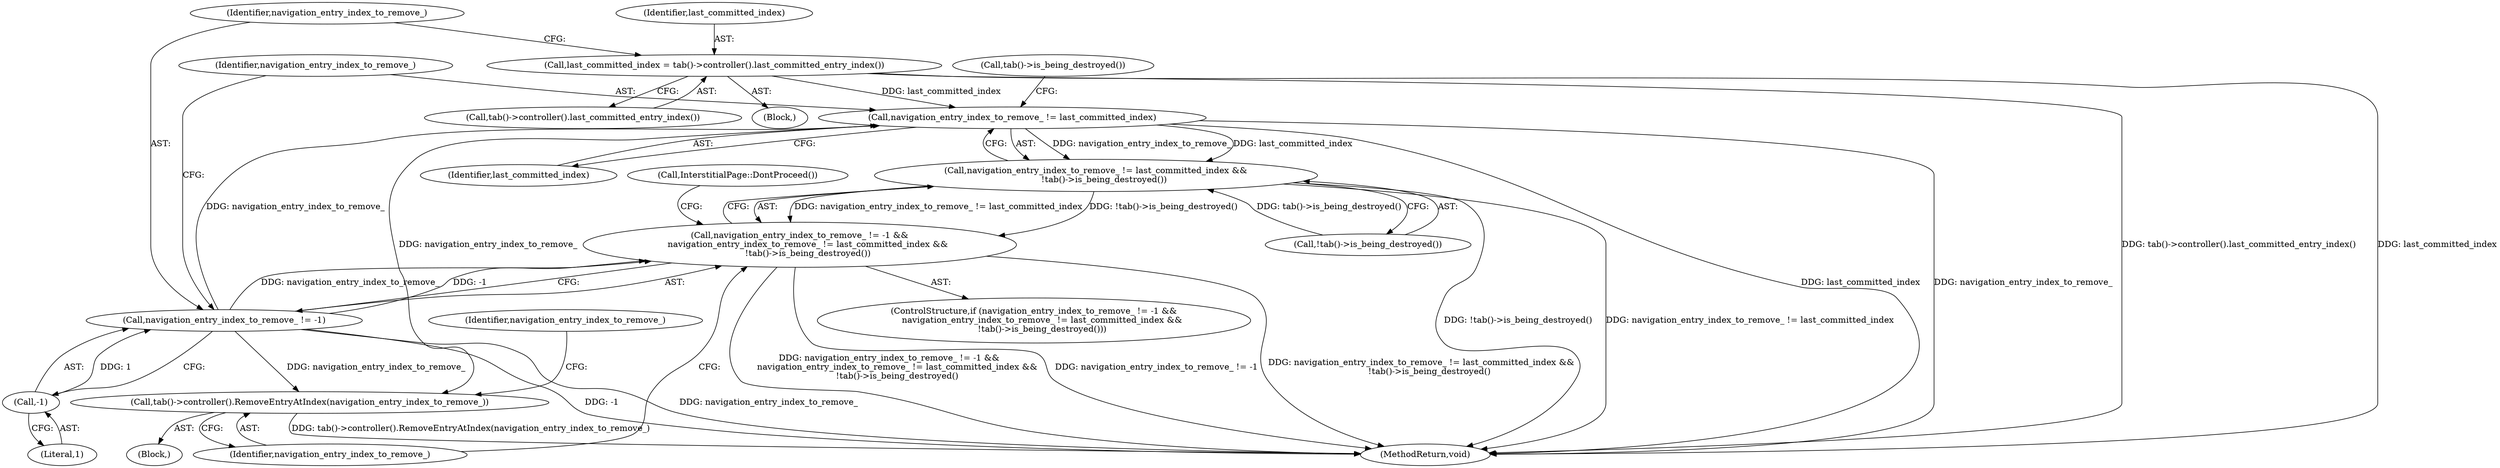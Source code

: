 digraph "0_Chrome_6a13a6c2fbae0b3269743e6a141fdfe0d9ec9793_0@API" {
"1000161" [label="(Call,navigation_entry_index_to_remove_ != last_committed_index)"];
"1000156" [label="(Call,navigation_entry_index_to_remove_ != -1)"];
"1000158" [label="(Call,-1)"];
"1000151" [label="(Call,last_committed_index = tab()->controller().last_committed_entry_index())"];
"1000160" [label="(Call,navigation_entry_index_to_remove_ != last_committed_index &&\n      !tab()->is_being_destroyed())"];
"1000155" [label="(Call,navigation_entry_index_to_remove_ != -1 &&\n      navigation_entry_index_to_remove_ != last_committed_index &&\n      !tab()->is_being_destroyed())"];
"1000167" [label="(Call,tab()->controller().RemoveEntryAtIndex(navigation_entry_index_to_remove_))"];
"1000160" [label="(Call,navigation_entry_index_to_remove_ != last_committed_index &&\n      !tab()->is_being_destroyed())"];
"1000166" [label="(Block,)"];
"1000157" [label="(Identifier,navigation_entry_index_to_remove_)"];
"1000163" [label="(Identifier,last_committed_index)"];
"1000156" [label="(Call,navigation_entry_index_to_remove_ != -1)"];
"1000158" [label="(Call,-1)"];
"1000161" [label="(Call,navigation_entry_index_to_remove_ != last_committed_index)"];
"1000162" [label="(Identifier,navigation_entry_index_to_remove_)"];
"1000155" [label="(Call,navigation_entry_index_to_remove_ != -1 &&\n      navigation_entry_index_to_remove_ != last_committed_index &&\n      !tab()->is_being_destroyed())"];
"1000170" [label="(Identifier,navigation_entry_index_to_remove_)"];
"1000165" [label="(Call,tab()->is_being_destroyed())"];
"1000168" [label="(Identifier,navigation_entry_index_to_remove_)"];
"1000154" [label="(ControlStructure,if (navigation_entry_index_to_remove_ != -1 &&\n      navigation_entry_index_to_remove_ != last_committed_index &&\n      !tab()->is_being_destroyed()))"];
"1000167" [label="(Call,tab()->controller().RemoveEntryAtIndex(navigation_entry_index_to_remove_))"];
"1000159" [label="(Literal,1)"];
"1000174" [label="(MethodReturn,void)"];
"1000164" [label="(Call,!tab()->is_being_destroyed())"];
"1000173" [label="(Call,InterstitialPage::DontProceed())"];
"1000153" [label="(Call,tab()->controller().last_committed_entry_index())"];
"1000151" [label="(Call,last_committed_index = tab()->controller().last_committed_entry_index())"];
"1000105" [label="(Block,)"];
"1000152" [label="(Identifier,last_committed_index)"];
"1000161" -> "1000160"  [label="AST: "];
"1000161" -> "1000163"  [label="CFG: "];
"1000162" -> "1000161"  [label="AST: "];
"1000163" -> "1000161"  [label="AST: "];
"1000165" -> "1000161"  [label="CFG: "];
"1000160" -> "1000161"  [label="CFG: "];
"1000161" -> "1000174"  [label="DDG: last_committed_index"];
"1000161" -> "1000174"  [label="DDG: navigation_entry_index_to_remove_"];
"1000161" -> "1000160"  [label="DDG: navigation_entry_index_to_remove_"];
"1000161" -> "1000160"  [label="DDG: last_committed_index"];
"1000156" -> "1000161"  [label="DDG: navigation_entry_index_to_remove_"];
"1000151" -> "1000161"  [label="DDG: last_committed_index"];
"1000161" -> "1000167"  [label="DDG: navigation_entry_index_to_remove_"];
"1000156" -> "1000155"  [label="AST: "];
"1000156" -> "1000158"  [label="CFG: "];
"1000157" -> "1000156"  [label="AST: "];
"1000158" -> "1000156"  [label="AST: "];
"1000162" -> "1000156"  [label="CFG: "];
"1000155" -> "1000156"  [label="CFG: "];
"1000156" -> "1000174"  [label="DDG: navigation_entry_index_to_remove_"];
"1000156" -> "1000174"  [label="DDG: -1"];
"1000156" -> "1000155"  [label="DDG: navigation_entry_index_to_remove_"];
"1000156" -> "1000155"  [label="DDG: -1"];
"1000158" -> "1000156"  [label="DDG: 1"];
"1000156" -> "1000167"  [label="DDG: navigation_entry_index_to_remove_"];
"1000158" -> "1000159"  [label="CFG: "];
"1000159" -> "1000158"  [label="AST: "];
"1000151" -> "1000105"  [label="AST: "];
"1000151" -> "1000153"  [label="CFG: "];
"1000152" -> "1000151"  [label="AST: "];
"1000153" -> "1000151"  [label="AST: "];
"1000157" -> "1000151"  [label="CFG: "];
"1000151" -> "1000174"  [label="DDG: last_committed_index"];
"1000151" -> "1000174"  [label="DDG: tab()->controller().last_committed_entry_index()"];
"1000160" -> "1000155"  [label="AST: "];
"1000160" -> "1000164"  [label="CFG: "];
"1000164" -> "1000160"  [label="AST: "];
"1000155" -> "1000160"  [label="CFG: "];
"1000160" -> "1000174"  [label="DDG: !tab()->is_being_destroyed()"];
"1000160" -> "1000174"  [label="DDG: navigation_entry_index_to_remove_ != last_committed_index"];
"1000160" -> "1000155"  [label="DDG: navigation_entry_index_to_remove_ != last_committed_index"];
"1000160" -> "1000155"  [label="DDG: !tab()->is_being_destroyed()"];
"1000164" -> "1000160"  [label="DDG: tab()->is_being_destroyed()"];
"1000155" -> "1000154"  [label="AST: "];
"1000168" -> "1000155"  [label="CFG: "];
"1000173" -> "1000155"  [label="CFG: "];
"1000155" -> "1000174"  [label="DDG: navigation_entry_index_to_remove_ != last_committed_index &&\n      !tab()->is_being_destroyed()"];
"1000155" -> "1000174"  [label="DDG: navigation_entry_index_to_remove_ != -1 &&\n      navigation_entry_index_to_remove_ != last_committed_index &&\n      !tab()->is_being_destroyed()"];
"1000155" -> "1000174"  [label="DDG: navigation_entry_index_to_remove_ != -1"];
"1000167" -> "1000166"  [label="AST: "];
"1000167" -> "1000168"  [label="CFG: "];
"1000168" -> "1000167"  [label="AST: "];
"1000170" -> "1000167"  [label="CFG: "];
"1000167" -> "1000174"  [label="DDG: tab()->controller().RemoveEntryAtIndex(navigation_entry_index_to_remove_)"];
}
